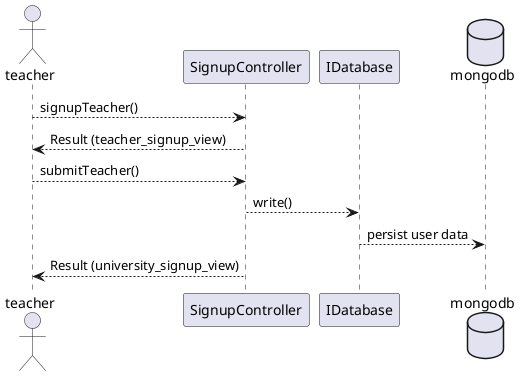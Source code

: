 @startuml
actor teacher
teacher --> SignupController : signupTeacher()
SignupController --> teacher : Result (teacher_signup_view)
teacher --> SignupController : submitTeacher()
SignupController --> IDatabase : write()
database mongodb
IDatabase --> mongodb : persist user data
SignupController --> teacher : Result (university_signup_view)
@enduml